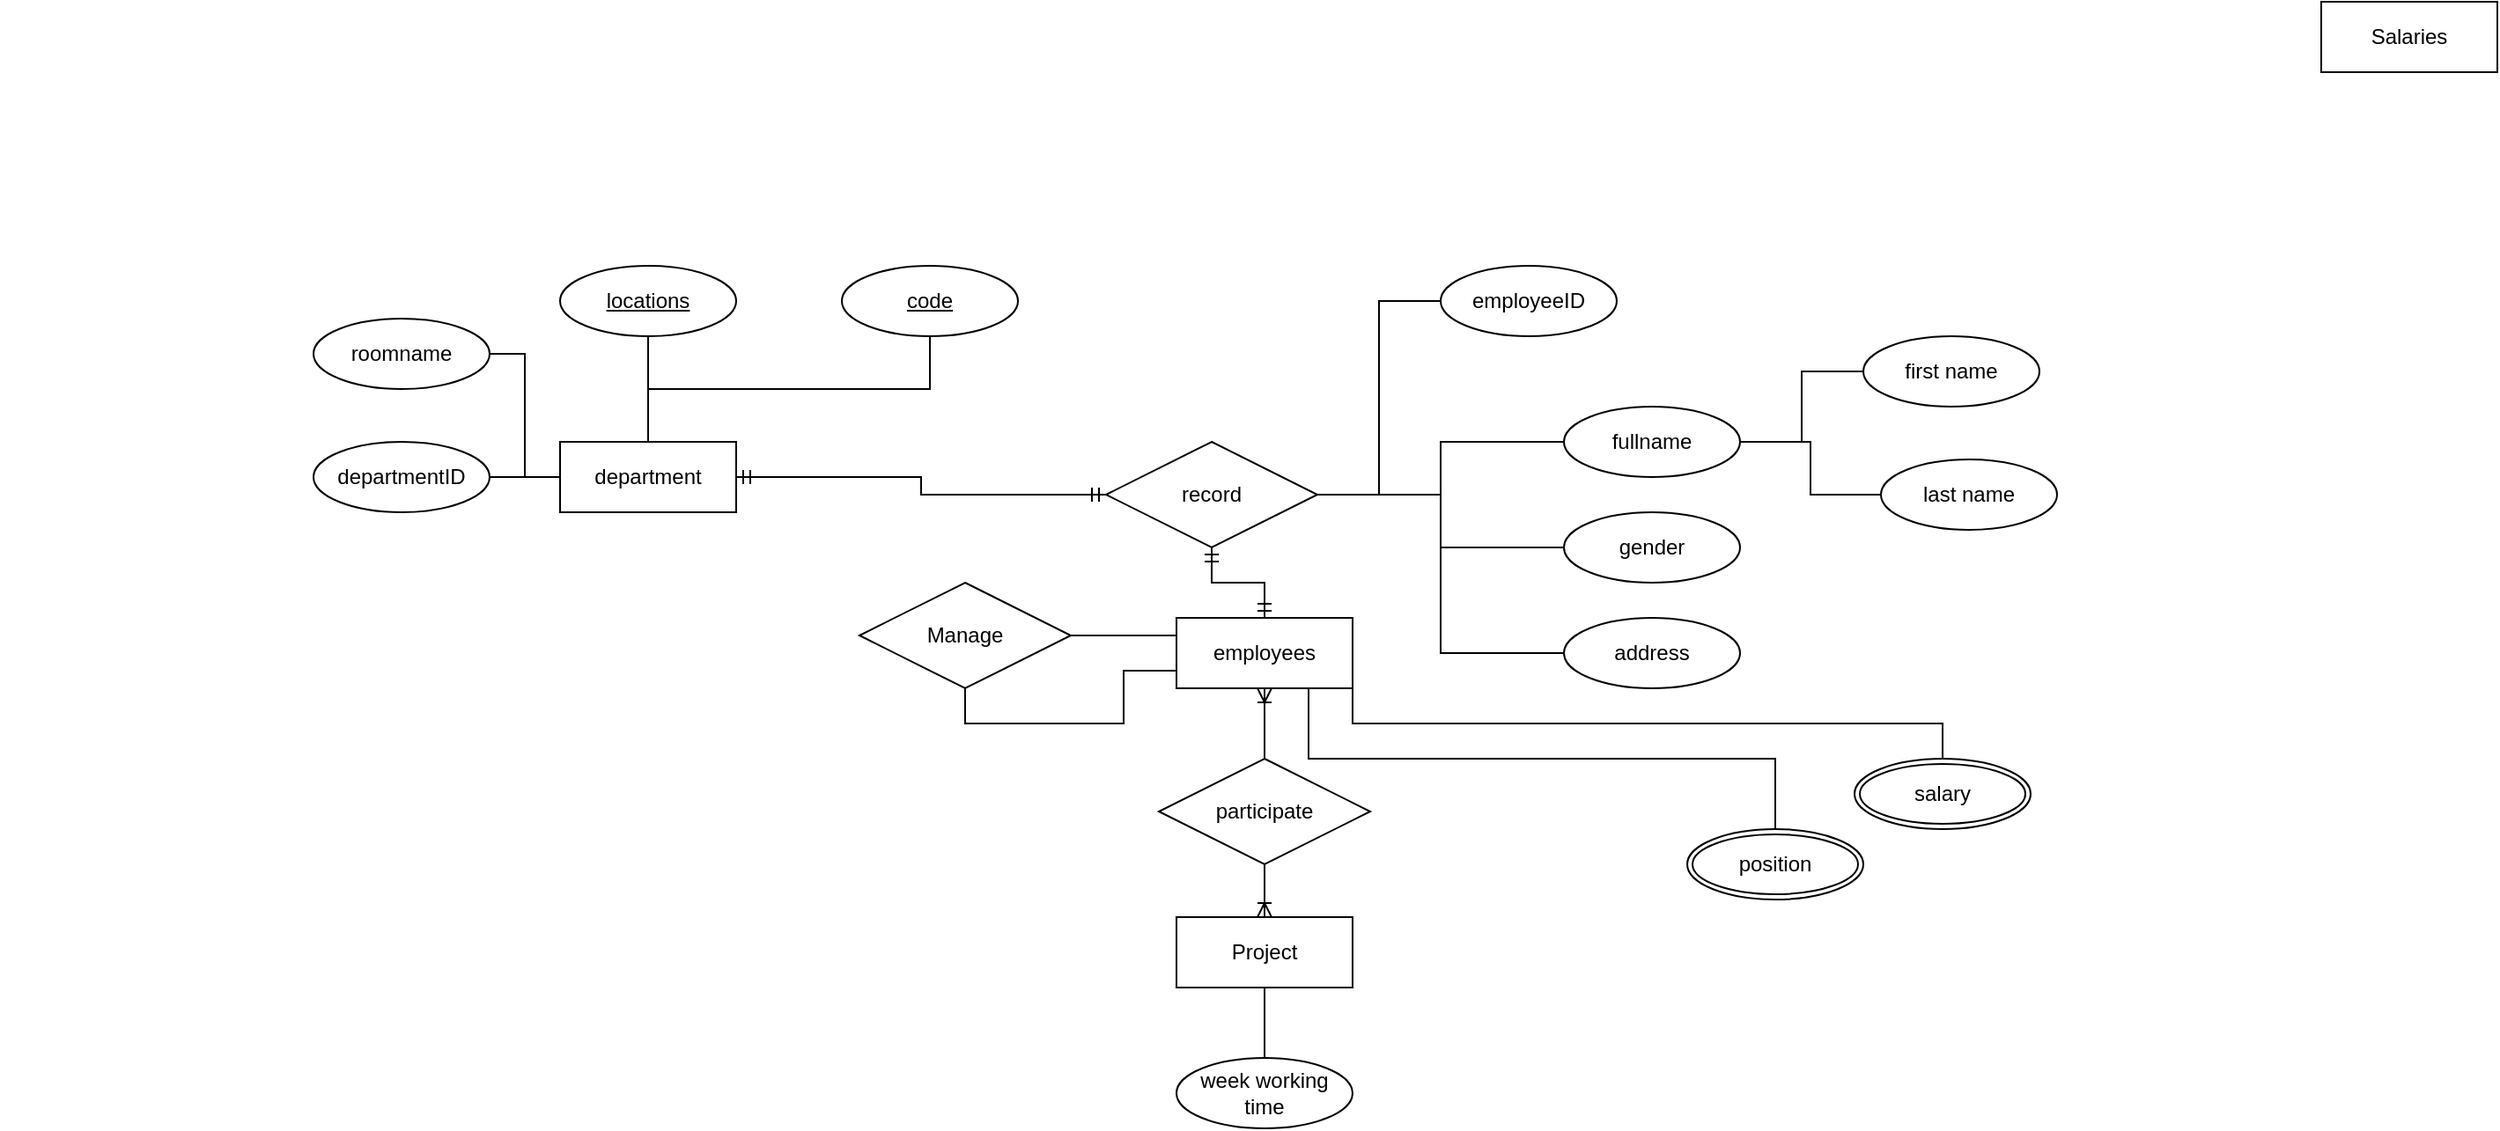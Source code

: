 <mxfile version="24.6.4" type="device">
  <diagram name="Page-1" id="QbE0hp_gIZ9hzuOzpSn0">
    <mxGraphModel dx="1955" dy="1754" grid="1" gridSize="10" guides="1" tooltips="1" connect="1" arrows="1" fold="1" page="1" pageScale="1" pageWidth="850" pageHeight="1100" math="0" shadow="0">
      <root>
        <mxCell id="0" />
        <mxCell id="1" parent="0" />
        <mxCell id="lmEOL8vwbCnzUJfN-mL1-18" style="edgeStyle=orthogonalEdgeStyle;rounded=0;orthogonalLoop=1;jettySize=auto;html=1;exitX=0;exitY=0.5;exitDx=0;exitDy=0;entryX=1;entryY=0.5;entryDx=0;entryDy=0;startArrow=none;startFill=0;endArrow=none;endFill=0;" edge="1" parent="1" source="lmEOL8vwbCnzUJfN-mL1-2" target="lmEOL8vwbCnzUJfN-mL1-13">
          <mxGeometry relative="1" as="geometry">
            <Array as="points">
              <mxPoint x="40" y="-90" />
            </Array>
          </mxGeometry>
        </mxCell>
        <mxCell id="lmEOL8vwbCnzUJfN-mL1-29" style="edgeStyle=orthogonalEdgeStyle;rounded=0;orthogonalLoop=1;jettySize=auto;html=1;exitX=0.5;exitY=0;exitDx=0;exitDy=0;entryX=0.5;entryY=1;entryDx=0;entryDy=0;startArrow=ERmandOne;startFill=0;endArrow=ERmandOne;endFill=0;" edge="1" parent="1" source="lmEOL8vwbCnzUJfN-mL1-2" target="lmEOL8vwbCnzUJfN-mL1-14">
          <mxGeometry relative="1" as="geometry" />
        </mxCell>
        <mxCell id="lmEOL8vwbCnzUJfN-mL1-47" style="edgeStyle=orthogonalEdgeStyle;rounded=0;orthogonalLoop=1;jettySize=auto;html=1;exitX=0.75;exitY=1;exitDx=0;exitDy=0;entryX=0.5;entryY=0;entryDx=0;entryDy=0;startArrow=none;startFill=0;endArrow=none;endFill=0;" edge="1" parent="1" source="lmEOL8vwbCnzUJfN-mL1-2" target="lmEOL8vwbCnzUJfN-mL1-50">
          <mxGeometry relative="1" as="geometry">
            <mxPoint x="150" y="30" as="targetPoint" />
          </mxGeometry>
        </mxCell>
        <mxCell id="lmEOL8vwbCnzUJfN-mL1-52" style="edgeStyle=orthogonalEdgeStyle;rounded=0;orthogonalLoop=1;jettySize=auto;html=1;exitX=1;exitY=1;exitDx=0;exitDy=0;entryX=0.5;entryY=0;entryDx=0;entryDy=0;startArrow=none;startFill=0;endArrow=none;endFill=0;" edge="1" parent="1" source="lmEOL8vwbCnzUJfN-mL1-2" target="lmEOL8vwbCnzUJfN-mL1-51">
          <mxGeometry relative="1" as="geometry" />
        </mxCell>
        <mxCell id="lmEOL8vwbCnzUJfN-mL1-77" style="edgeStyle=orthogonalEdgeStyle;rounded=0;orthogonalLoop=1;jettySize=auto;html=1;exitX=0.5;exitY=1;exitDx=0;exitDy=0;entryX=0.5;entryY=0;entryDx=0;entryDy=0;startArrow=ERoneToMany;startFill=0;endArrow=none;endFill=0;" edge="1" parent="1" source="lmEOL8vwbCnzUJfN-mL1-2" target="lmEOL8vwbCnzUJfN-mL1-74">
          <mxGeometry relative="1" as="geometry" />
        </mxCell>
        <mxCell id="lmEOL8vwbCnzUJfN-mL1-2" value="employees" style="whiteSpace=wrap;html=1;align=center;" vertex="1" parent="1">
          <mxGeometry x="40" y="-100" width="100" height="40" as="geometry" />
        </mxCell>
        <mxCell id="lmEOL8vwbCnzUJfN-mL1-55" style="edgeStyle=orthogonalEdgeStyle;rounded=0;orthogonalLoop=1;jettySize=auto;html=1;exitX=0;exitY=0.5;exitDx=0;exitDy=0;entryX=1;entryY=0.5;entryDx=0;entryDy=0;startArrow=none;startFill=0;endArrow=none;endFill=0;" edge="1" parent="1" source="lmEOL8vwbCnzUJfN-mL1-4" target="lmEOL8vwbCnzUJfN-mL1-56">
          <mxGeometry relative="1" as="geometry">
            <mxPoint x="-400" y="-180.0" as="targetPoint" />
          </mxGeometry>
        </mxCell>
        <mxCell id="lmEOL8vwbCnzUJfN-mL1-68" style="edgeStyle=orthogonalEdgeStyle;rounded=0;orthogonalLoop=1;jettySize=auto;html=1;exitX=0.5;exitY=0;exitDx=0;exitDy=0;entryX=0.5;entryY=1;entryDx=0;entryDy=0;endArrow=none;endFill=0;" edge="1" parent="1" source="lmEOL8vwbCnzUJfN-mL1-4" target="lmEOL8vwbCnzUJfN-mL1-64">
          <mxGeometry relative="1" as="geometry" />
        </mxCell>
        <mxCell id="lmEOL8vwbCnzUJfN-mL1-69" style="edgeStyle=orthogonalEdgeStyle;rounded=0;orthogonalLoop=1;jettySize=auto;html=1;exitX=0.5;exitY=0;exitDx=0;exitDy=0;entryX=0.5;entryY=1;entryDx=0;entryDy=0;endArrow=none;endFill=0;" edge="1" parent="1" source="lmEOL8vwbCnzUJfN-mL1-4" target="lmEOL8vwbCnzUJfN-mL1-65">
          <mxGeometry relative="1" as="geometry" />
        </mxCell>
        <mxCell id="lmEOL8vwbCnzUJfN-mL1-4" value="department" style="whiteSpace=wrap;html=1;align=center;" vertex="1" parent="1">
          <mxGeometry x="-310" y="-200" width="100" height="40" as="geometry" />
        </mxCell>
        <mxCell id="lmEOL8vwbCnzUJfN-mL1-31" style="edgeStyle=orthogonalEdgeStyle;rounded=0;orthogonalLoop=1;jettySize=auto;html=1;exitX=1;exitY=0.5;exitDx=0;exitDy=0;entryX=0;entryY=0.5;entryDx=0;entryDy=0;endArrow=none;endFill=0;" edge="1" parent="1" source="lmEOL8vwbCnzUJfN-mL1-7" target="lmEOL8vwbCnzUJfN-mL1-12">
          <mxGeometry relative="1" as="geometry" />
        </mxCell>
        <mxCell id="lmEOL8vwbCnzUJfN-mL1-32" style="edgeStyle=orthogonalEdgeStyle;rounded=0;orthogonalLoop=1;jettySize=auto;html=1;exitX=1;exitY=0.5;exitDx=0;exitDy=0;entryX=0;entryY=0.5;entryDx=0;entryDy=0;endArrow=none;endFill=0;" edge="1" parent="1" source="lmEOL8vwbCnzUJfN-mL1-7" target="lmEOL8vwbCnzUJfN-mL1-11">
          <mxGeometry relative="1" as="geometry" />
        </mxCell>
        <mxCell id="lmEOL8vwbCnzUJfN-mL1-7" value="fullname" style="ellipse;whiteSpace=wrap;html=1;align=center;" vertex="1" parent="1">
          <mxGeometry x="260" y="-220" width="100" height="40" as="geometry" />
        </mxCell>
        <mxCell id="lmEOL8vwbCnzUJfN-mL1-8" value="gender" style="ellipse;whiteSpace=wrap;html=1;align=center;" vertex="1" parent="1">
          <mxGeometry x="260" y="-160" width="100" height="40" as="geometry" />
        </mxCell>
        <mxCell id="lmEOL8vwbCnzUJfN-mL1-10" value="address" style="ellipse;whiteSpace=wrap;html=1;align=center;" vertex="1" parent="1">
          <mxGeometry x="260" y="-100" width="100" height="40" as="geometry" />
        </mxCell>
        <mxCell id="lmEOL8vwbCnzUJfN-mL1-11" value="last name" style="ellipse;whiteSpace=wrap;html=1;align=center;" vertex="1" parent="1">
          <mxGeometry x="440" y="-190" width="100" height="40" as="geometry" />
        </mxCell>
        <mxCell id="lmEOL8vwbCnzUJfN-mL1-12" value="first name" style="ellipse;whiteSpace=wrap;html=1;align=center;" vertex="1" parent="1">
          <mxGeometry x="430" y="-260" width="100" height="40" as="geometry" />
        </mxCell>
        <mxCell id="lmEOL8vwbCnzUJfN-mL1-76" style="edgeStyle=orthogonalEdgeStyle;rounded=0;orthogonalLoop=1;jettySize=auto;html=1;exitX=0.5;exitY=1;exitDx=0;exitDy=0;entryX=0;entryY=0.75;entryDx=0;entryDy=0;endArrow=none;endFill=0;" edge="1" parent="1" source="lmEOL8vwbCnzUJfN-mL1-13" target="lmEOL8vwbCnzUJfN-mL1-2">
          <mxGeometry relative="1" as="geometry" />
        </mxCell>
        <mxCell id="lmEOL8vwbCnzUJfN-mL1-13" value="Manage" style="shape=rhombus;perimeter=rhombusPerimeter;whiteSpace=wrap;html=1;align=center;" vertex="1" parent="1">
          <mxGeometry x="-140" y="-120" width="120" height="60" as="geometry" />
        </mxCell>
        <mxCell id="lmEOL8vwbCnzUJfN-mL1-23" style="edgeStyle=orthogonalEdgeStyle;rounded=0;orthogonalLoop=1;jettySize=auto;html=1;exitX=1;exitY=0.5;exitDx=0;exitDy=0;entryX=0;entryY=0.5;entryDx=0;entryDy=0;endArrow=none;endFill=0;" edge="1" parent="1" source="lmEOL8vwbCnzUJfN-mL1-14" target="lmEOL8vwbCnzUJfN-mL1-7">
          <mxGeometry relative="1" as="geometry" />
        </mxCell>
        <mxCell id="lmEOL8vwbCnzUJfN-mL1-24" style="edgeStyle=orthogonalEdgeStyle;rounded=0;orthogonalLoop=1;jettySize=auto;html=1;exitX=1;exitY=0.5;exitDx=0;exitDy=0;entryX=0;entryY=0.5;entryDx=0;entryDy=0;endArrow=none;endFill=0;" edge="1" parent="1" source="lmEOL8vwbCnzUJfN-mL1-14" target="lmEOL8vwbCnzUJfN-mL1-8">
          <mxGeometry relative="1" as="geometry" />
        </mxCell>
        <mxCell id="lmEOL8vwbCnzUJfN-mL1-25" style="edgeStyle=orthogonalEdgeStyle;rounded=0;orthogonalLoop=1;jettySize=auto;html=1;exitX=1;exitY=0.5;exitDx=0;exitDy=0;entryX=0;entryY=0.5;entryDx=0;entryDy=0;endArrow=none;endFill=0;" edge="1" parent="1" source="lmEOL8vwbCnzUJfN-mL1-14" target="lmEOL8vwbCnzUJfN-mL1-10">
          <mxGeometry relative="1" as="geometry" />
        </mxCell>
        <mxCell id="lmEOL8vwbCnzUJfN-mL1-53" style="edgeStyle=orthogonalEdgeStyle;rounded=0;orthogonalLoop=1;jettySize=auto;html=1;exitX=0;exitY=0.5;exitDx=0;exitDy=0;entryX=1;entryY=0.5;entryDx=0;entryDy=0;endArrow=ERmandOne;endFill=0;startArrow=ERmandOne;startFill=0;" edge="1" parent="1" source="lmEOL8vwbCnzUJfN-mL1-14" target="lmEOL8vwbCnzUJfN-mL1-4">
          <mxGeometry relative="1" as="geometry" />
        </mxCell>
        <mxCell id="lmEOL8vwbCnzUJfN-mL1-71" style="edgeStyle=orthogonalEdgeStyle;rounded=0;orthogonalLoop=1;jettySize=auto;html=1;exitX=1;exitY=0.5;exitDx=0;exitDy=0;entryX=0;entryY=0.5;entryDx=0;entryDy=0;endArrow=none;endFill=0;" edge="1" parent="1" source="lmEOL8vwbCnzUJfN-mL1-14" target="lmEOL8vwbCnzUJfN-mL1-70">
          <mxGeometry relative="1" as="geometry" />
        </mxCell>
        <mxCell id="lmEOL8vwbCnzUJfN-mL1-14" value="record" style="shape=rhombus;perimeter=rhombusPerimeter;whiteSpace=wrap;html=1;align=center;" vertex="1" parent="1">
          <mxGeometry y="-200" width="120" height="60" as="geometry" />
        </mxCell>
        <mxCell id="lmEOL8vwbCnzUJfN-mL1-81" style="edgeStyle=orthogonalEdgeStyle;rounded=0;orthogonalLoop=1;jettySize=auto;html=1;exitX=0.5;exitY=1;exitDx=0;exitDy=0;entryX=0.5;entryY=0;entryDx=0;entryDy=0;endArrow=none;endFill=0;" edge="1" parent="1" source="lmEOL8vwbCnzUJfN-mL1-21" target="lmEOL8vwbCnzUJfN-mL1-80">
          <mxGeometry relative="1" as="geometry" />
        </mxCell>
        <mxCell id="lmEOL8vwbCnzUJfN-mL1-21" value="Project" style="whiteSpace=wrap;html=1;align=center;" vertex="1" parent="1">
          <mxGeometry x="40" y="70" width="100" height="40" as="geometry" />
        </mxCell>
        <mxCell id="lmEOL8vwbCnzUJfN-mL1-39" value="Salaries" style="whiteSpace=wrap;html=1;align=center;" vertex="1" parent="1">
          <mxGeometry x="690" y="-450" width="100" height="40" as="geometry" />
        </mxCell>
        <mxCell id="lmEOL8vwbCnzUJfN-mL1-50" value="position" style="ellipse;shape=doubleEllipse;margin=3;whiteSpace=wrap;html=1;align=center;" vertex="1" parent="1">
          <mxGeometry x="330" y="20" width="100" height="40" as="geometry" />
        </mxCell>
        <mxCell id="lmEOL8vwbCnzUJfN-mL1-51" value="salary" style="ellipse;shape=doubleEllipse;margin=3;whiteSpace=wrap;html=1;align=center;" vertex="1" parent="1">
          <mxGeometry x="425" y="-20" width="100" height="40" as="geometry" />
        </mxCell>
        <mxCell id="lmEOL8vwbCnzUJfN-mL1-56" value="roomname" style="ellipse;whiteSpace=wrap;html=1;align=center;" vertex="1" parent="1">
          <mxGeometry x="-450" y="-270" width="100" height="40" as="geometry" />
        </mxCell>
        <mxCell id="lmEOL8vwbCnzUJfN-mL1-60" style="edgeStyle=orthogonalEdgeStyle;rounded=0;orthogonalLoop=1;jettySize=auto;html=1;exitX=0.5;exitY=1;exitDx=0;exitDy=0;" edge="1" parent="1">
          <mxGeometry relative="1" as="geometry">
            <mxPoint x="-620" y="-130.0" as="sourcePoint" />
            <mxPoint x="-620" y="-130.0" as="targetPoint" />
          </mxGeometry>
        </mxCell>
        <mxCell id="lmEOL8vwbCnzUJfN-mL1-64" value="locations" style="ellipse;whiteSpace=wrap;html=1;align=center;fontStyle=4;" vertex="1" parent="1">
          <mxGeometry x="-310" y="-300" width="100" height="40" as="geometry" />
        </mxCell>
        <mxCell id="lmEOL8vwbCnzUJfN-mL1-65" value="code" style="ellipse;whiteSpace=wrap;html=1;align=center;fontStyle=4;" vertex="1" parent="1">
          <mxGeometry x="-150" y="-300" width="100" height="40" as="geometry" />
        </mxCell>
        <mxCell id="lmEOL8vwbCnzUJfN-mL1-70" value="employeeID" style="ellipse;whiteSpace=wrap;html=1;align=center;" vertex="1" parent="1">
          <mxGeometry x="190" y="-300" width="100" height="40" as="geometry" />
        </mxCell>
        <mxCell id="lmEOL8vwbCnzUJfN-mL1-73" style="edgeStyle=orthogonalEdgeStyle;rounded=0;orthogonalLoop=1;jettySize=auto;html=1;exitX=1;exitY=0.5;exitDx=0;exitDy=0;entryX=0;entryY=0.5;entryDx=0;entryDy=0;endArrow=none;endFill=0;" edge="1" parent="1" source="lmEOL8vwbCnzUJfN-mL1-72" target="lmEOL8vwbCnzUJfN-mL1-4">
          <mxGeometry relative="1" as="geometry" />
        </mxCell>
        <mxCell id="lmEOL8vwbCnzUJfN-mL1-72" value="departmentID" style="ellipse;whiteSpace=wrap;html=1;align=center;" vertex="1" parent="1">
          <mxGeometry x="-450" y="-200" width="100" height="40" as="geometry" />
        </mxCell>
        <mxCell id="lmEOL8vwbCnzUJfN-mL1-78" style="edgeStyle=orthogonalEdgeStyle;rounded=0;orthogonalLoop=1;jettySize=auto;html=1;exitX=0.5;exitY=1;exitDx=0;exitDy=0;entryX=0.5;entryY=0;entryDx=0;entryDy=0;endArrow=ERoneToMany;endFill=0;" edge="1" parent="1" source="lmEOL8vwbCnzUJfN-mL1-74" target="lmEOL8vwbCnzUJfN-mL1-21">
          <mxGeometry relative="1" as="geometry" />
        </mxCell>
        <mxCell id="lmEOL8vwbCnzUJfN-mL1-74" value="participate" style="shape=rhombus;perimeter=rhombusPerimeter;whiteSpace=wrap;html=1;align=center;" vertex="1" parent="1">
          <mxGeometry x="30" y="-20" width="120" height="60" as="geometry" />
        </mxCell>
        <mxCell id="lmEOL8vwbCnzUJfN-mL1-80" value="week working time" style="ellipse;whiteSpace=wrap;html=1;align=center;" vertex="1" parent="1">
          <mxGeometry x="40" y="150" width="100" height="40" as="geometry" />
        </mxCell>
      </root>
    </mxGraphModel>
  </diagram>
</mxfile>
